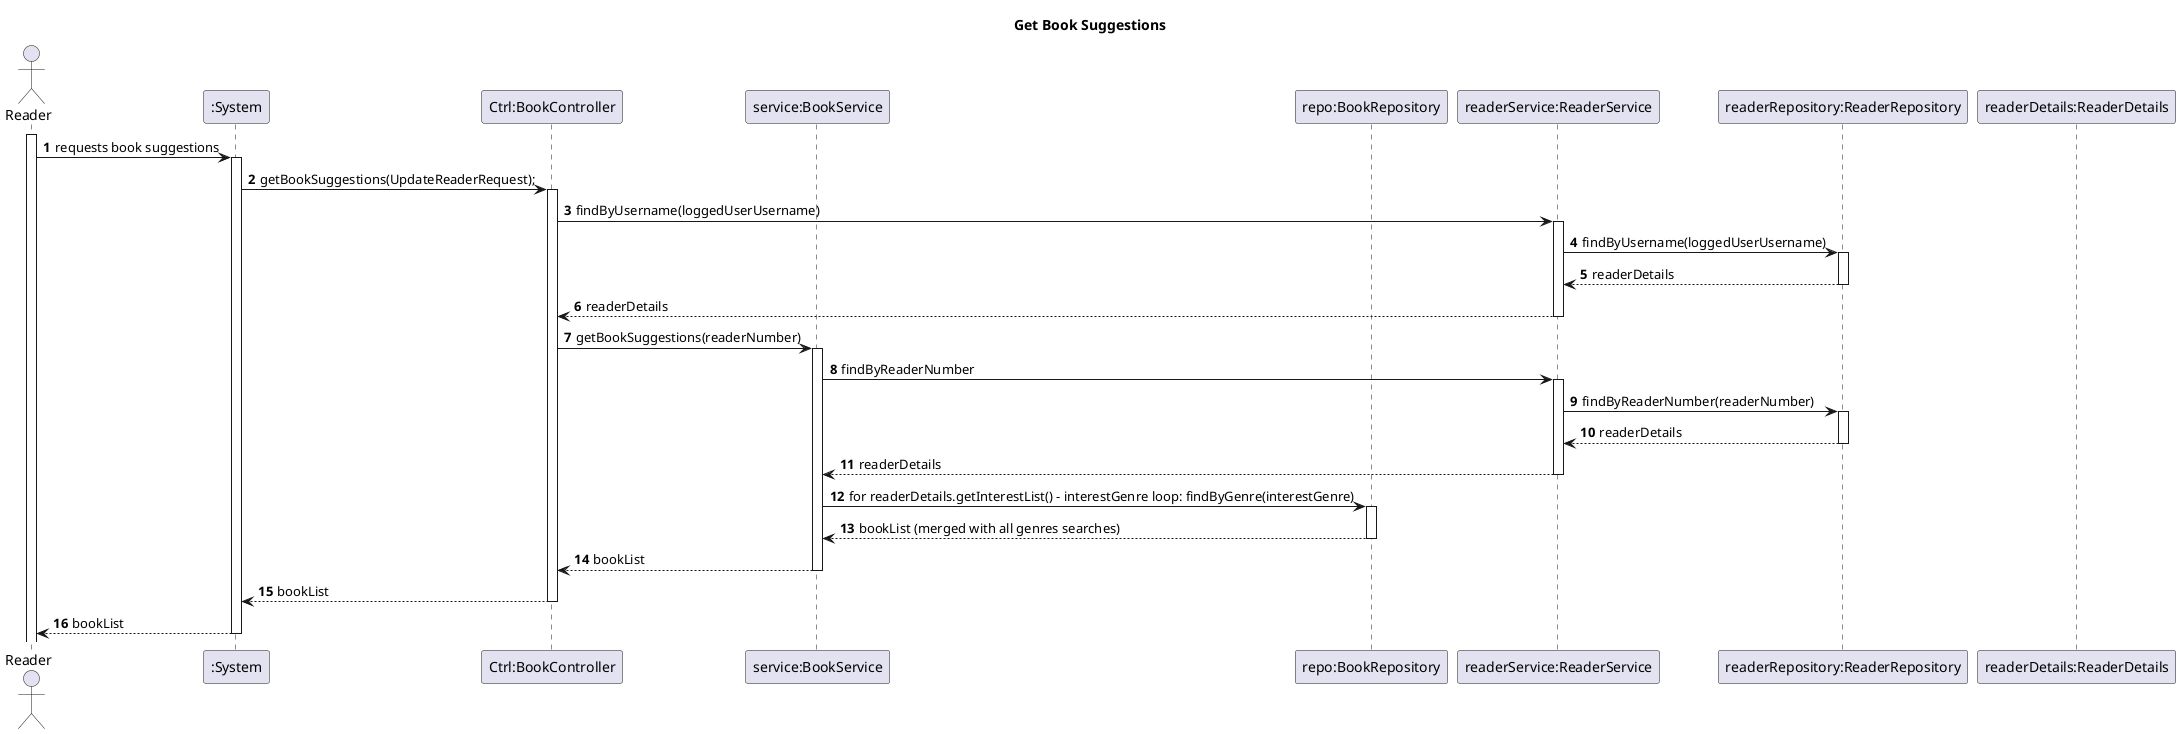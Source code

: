 @startuml
'https://plantuml.com/sequence-diagram
autoactivate on
autonumber

title Get Book Suggestions

actor "Reader" as Reader
participant ":System" as System
participant "Ctrl:BookController" as Ctrl
participant "service:BookService" as BookService
participant "repo:BookRepository" as BookRepository
participant "readerService:ReaderService" as ReaderService
participant "readerRepository:ReaderRepository" as ReaderRepository
participant "readerDetails:ReaderDetails" as ReaderDetails

activate Reader

Reader -> System: requests book suggestions

System -> Ctrl: getBookSuggestions(UpdateReaderRequest);
Ctrl -> ReaderService: findByUsername(loggedUserUsername)
ReaderService -> ReaderRepository: findByUsername(loggedUserUsername)
ReaderRepository --> ReaderService: readerDetails
ReaderService --> Ctrl: readerDetails
Ctrl -> BookService: getBookSuggestions(readerNumber)
BookService -> ReaderService: findByReaderNumber
ReaderService -> ReaderRepository: findByReaderNumber(readerNumber)
ReaderRepository --> ReaderService: readerDetails
ReaderService --> BookService: readerDetails
BookService -> BookRepository: for readerDetails.getInterestList() - interestGenre loop: findByGenre(interestGenre)
BookRepository --> BookService: bookList (merged with all genres searches)
BookService --> Ctrl: bookList
Ctrl --> System: bookList
System --> Reader: bookList
@enduml
